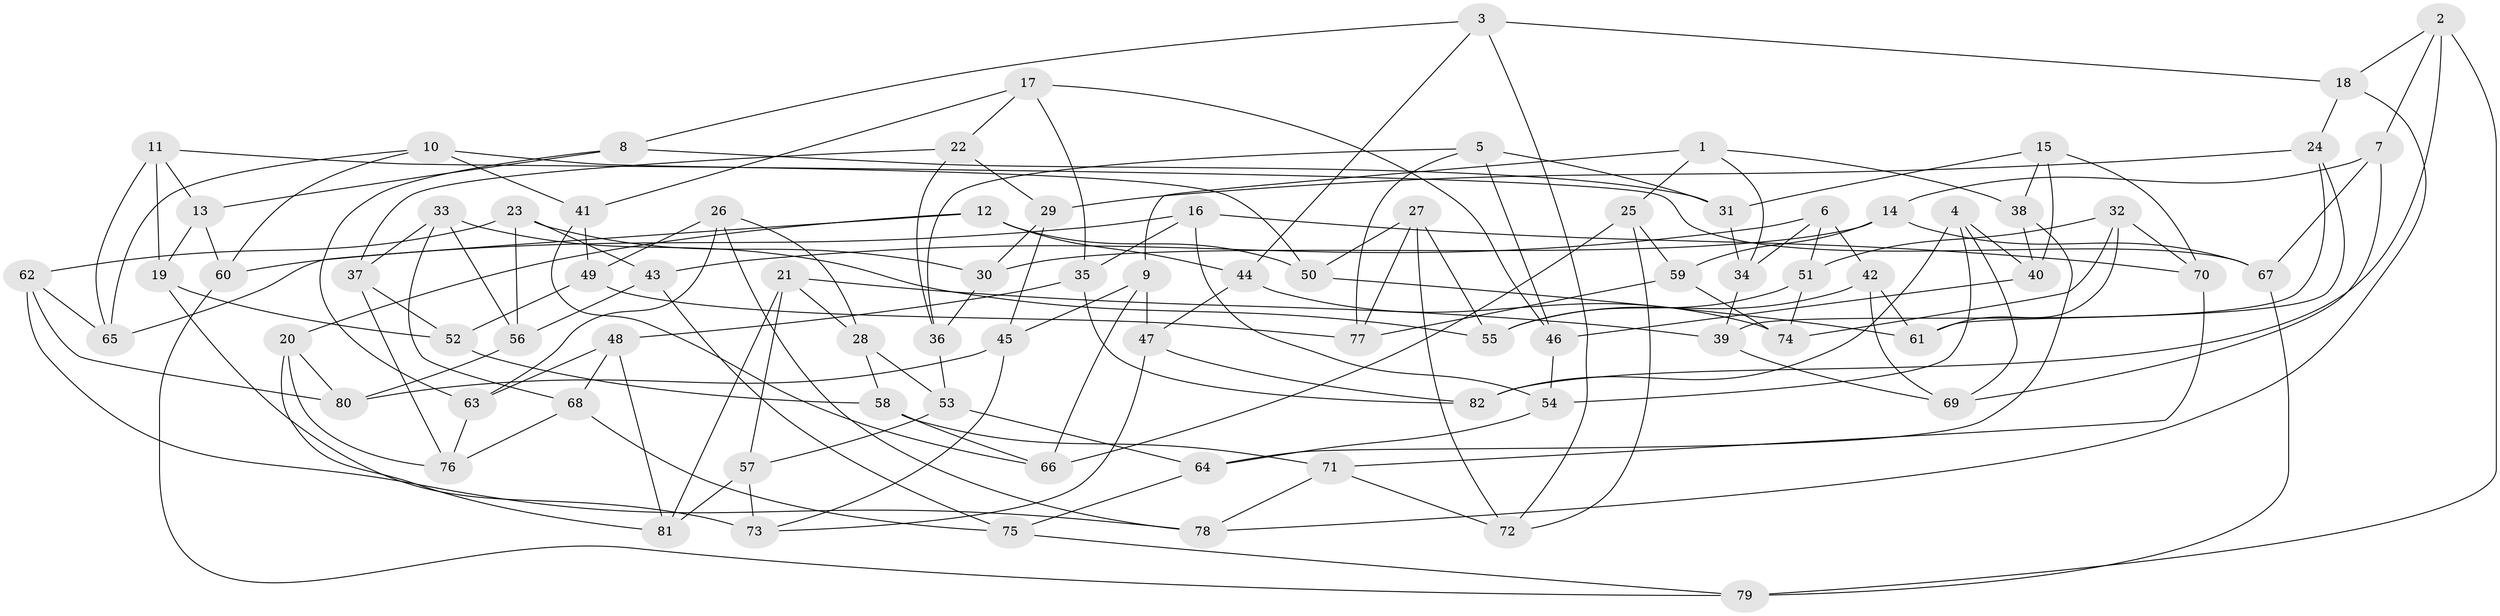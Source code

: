 // coarse degree distribution, {8: 0.18518518518518517, 5: 0.14814814814814814, 4: 0.07407407407407407, 7: 0.3333333333333333, 3: 0.037037037037037035, 6: 0.2222222222222222}
// Generated by graph-tools (version 1.1) at 2025/38/03/04/25 23:38:07]
// undirected, 82 vertices, 164 edges
graph export_dot {
  node [color=gray90,style=filled];
  1;
  2;
  3;
  4;
  5;
  6;
  7;
  8;
  9;
  10;
  11;
  12;
  13;
  14;
  15;
  16;
  17;
  18;
  19;
  20;
  21;
  22;
  23;
  24;
  25;
  26;
  27;
  28;
  29;
  30;
  31;
  32;
  33;
  34;
  35;
  36;
  37;
  38;
  39;
  40;
  41;
  42;
  43;
  44;
  45;
  46;
  47;
  48;
  49;
  50;
  51;
  52;
  53;
  54;
  55;
  56;
  57;
  58;
  59;
  60;
  61;
  62;
  63;
  64;
  65;
  66;
  67;
  68;
  69;
  70;
  71;
  72;
  73;
  74;
  75;
  76;
  77;
  78;
  79;
  80;
  81;
  82;
  1 -- 34;
  1 -- 25;
  1 -- 9;
  1 -- 38;
  2 -- 79;
  2 -- 18;
  2 -- 82;
  2 -- 7;
  3 -- 18;
  3 -- 8;
  3 -- 44;
  3 -- 72;
  4 -- 69;
  4 -- 82;
  4 -- 40;
  4 -- 54;
  5 -- 31;
  5 -- 36;
  5 -- 46;
  5 -- 77;
  6 -- 42;
  6 -- 51;
  6 -- 43;
  6 -- 34;
  7 -- 67;
  7 -- 69;
  7 -- 14;
  8 -- 13;
  8 -- 31;
  8 -- 63;
  9 -- 45;
  9 -- 47;
  9 -- 66;
  10 -- 41;
  10 -- 60;
  10 -- 50;
  10 -- 65;
  11 -- 65;
  11 -- 19;
  11 -- 13;
  11 -- 67;
  12 -- 20;
  12 -- 65;
  12 -- 44;
  12 -- 50;
  13 -- 60;
  13 -- 19;
  14 -- 59;
  14 -- 30;
  14 -- 67;
  15 -- 38;
  15 -- 70;
  15 -- 40;
  15 -- 31;
  16 -- 35;
  16 -- 70;
  16 -- 54;
  16 -- 60;
  17 -- 35;
  17 -- 22;
  17 -- 46;
  17 -- 41;
  18 -- 78;
  18 -- 24;
  19 -- 73;
  19 -- 52;
  20 -- 80;
  20 -- 81;
  20 -- 76;
  21 -- 57;
  21 -- 28;
  21 -- 81;
  21 -- 39;
  22 -- 36;
  22 -- 29;
  22 -- 37;
  23 -- 43;
  23 -- 56;
  23 -- 30;
  23 -- 62;
  24 -- 39;
  24 -- 61;
  24 -- 29;
  25 -- 66;
  25 -- 72;
  25 -- 59;
  26 -- 28;
  26 -- 78;
  26 -- 63;
  26 -- 49;
  27 -- 77;
  27 -- 50;
  27 -- 72;
  27 -- 55;
  28 -- 58;
  28 -- 53;
  29 -- 30;
  29 -- 45;
  30 -- 36;
  31 -- 34;
  32 -- 61;
  32 -- 74;
  32 -- 70;
  32 -- 51;
  33 -- 56;
  33 -- 68;
  33 -- 55;
  33 -- 37;
  34 -- 39;
  35 -- 48;
  35 -- 82;
  36 -- 53;
  37 -- 76;
  37 -- 52;
  38 -- 64;
  38 -- 40;
  39 -- 69;
  40 -- 46;
  41 -- 49;
  41 -- 66;
  42 -- 61;
  42 -- 55;
  42 -- 69;
  43 -- 56;
  43 -- 75;
  44 -- 47;
  44 -- 74;
  45 -- 73;
  45 -- 80;
  46 -- 54;
  47 -- 73;
  47 -- 82;
  48 -- 68;
  48 -- 81;
  48 -- 63;
  49 -- 77;
  49 -- 52;
  50 -- 61;
  51 -- 55;
  51 -- 74;
  52 -- 58;
  53 -- 64;
  53 -- 57;
  54 -- 64;
  56 -- 80;
  57 -- 81;
  57 -- 73;
  58 -- 66;
  58 -- 71;
  59 -- 74;
  59 -- 77;
  60 -- 79;
  62 -- 80;
  62 -- 65;
  62 -- 78;
  63 -- 76;
  64 -- 75;
  67 -- 79;
  68 -- 76;
  68 -- 75;
  70 -- 71;
  71 -- 72;
  71 -- 78;
  75 -- 79;
}
